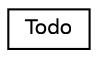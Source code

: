 digraph "Graphe hiérarchique des classes"
{
 // LATEX_PDF_SIZE
  edge [fontname="Helvetica",fontsize="10",labelfontname="Helvetica",labelfontsize="10"];
  node [fontname="Helvetica",fontsize="10",shape=record];
  rankdir="LR";
  Node0 [label="Todo",height=0.2,width=0.4,color="black", fillcolor="white", style="filled",URL="$class_todo.html",tooltip="Permets de décrire les choses à faire (todo), des Interaction pour un Contact."];
}
